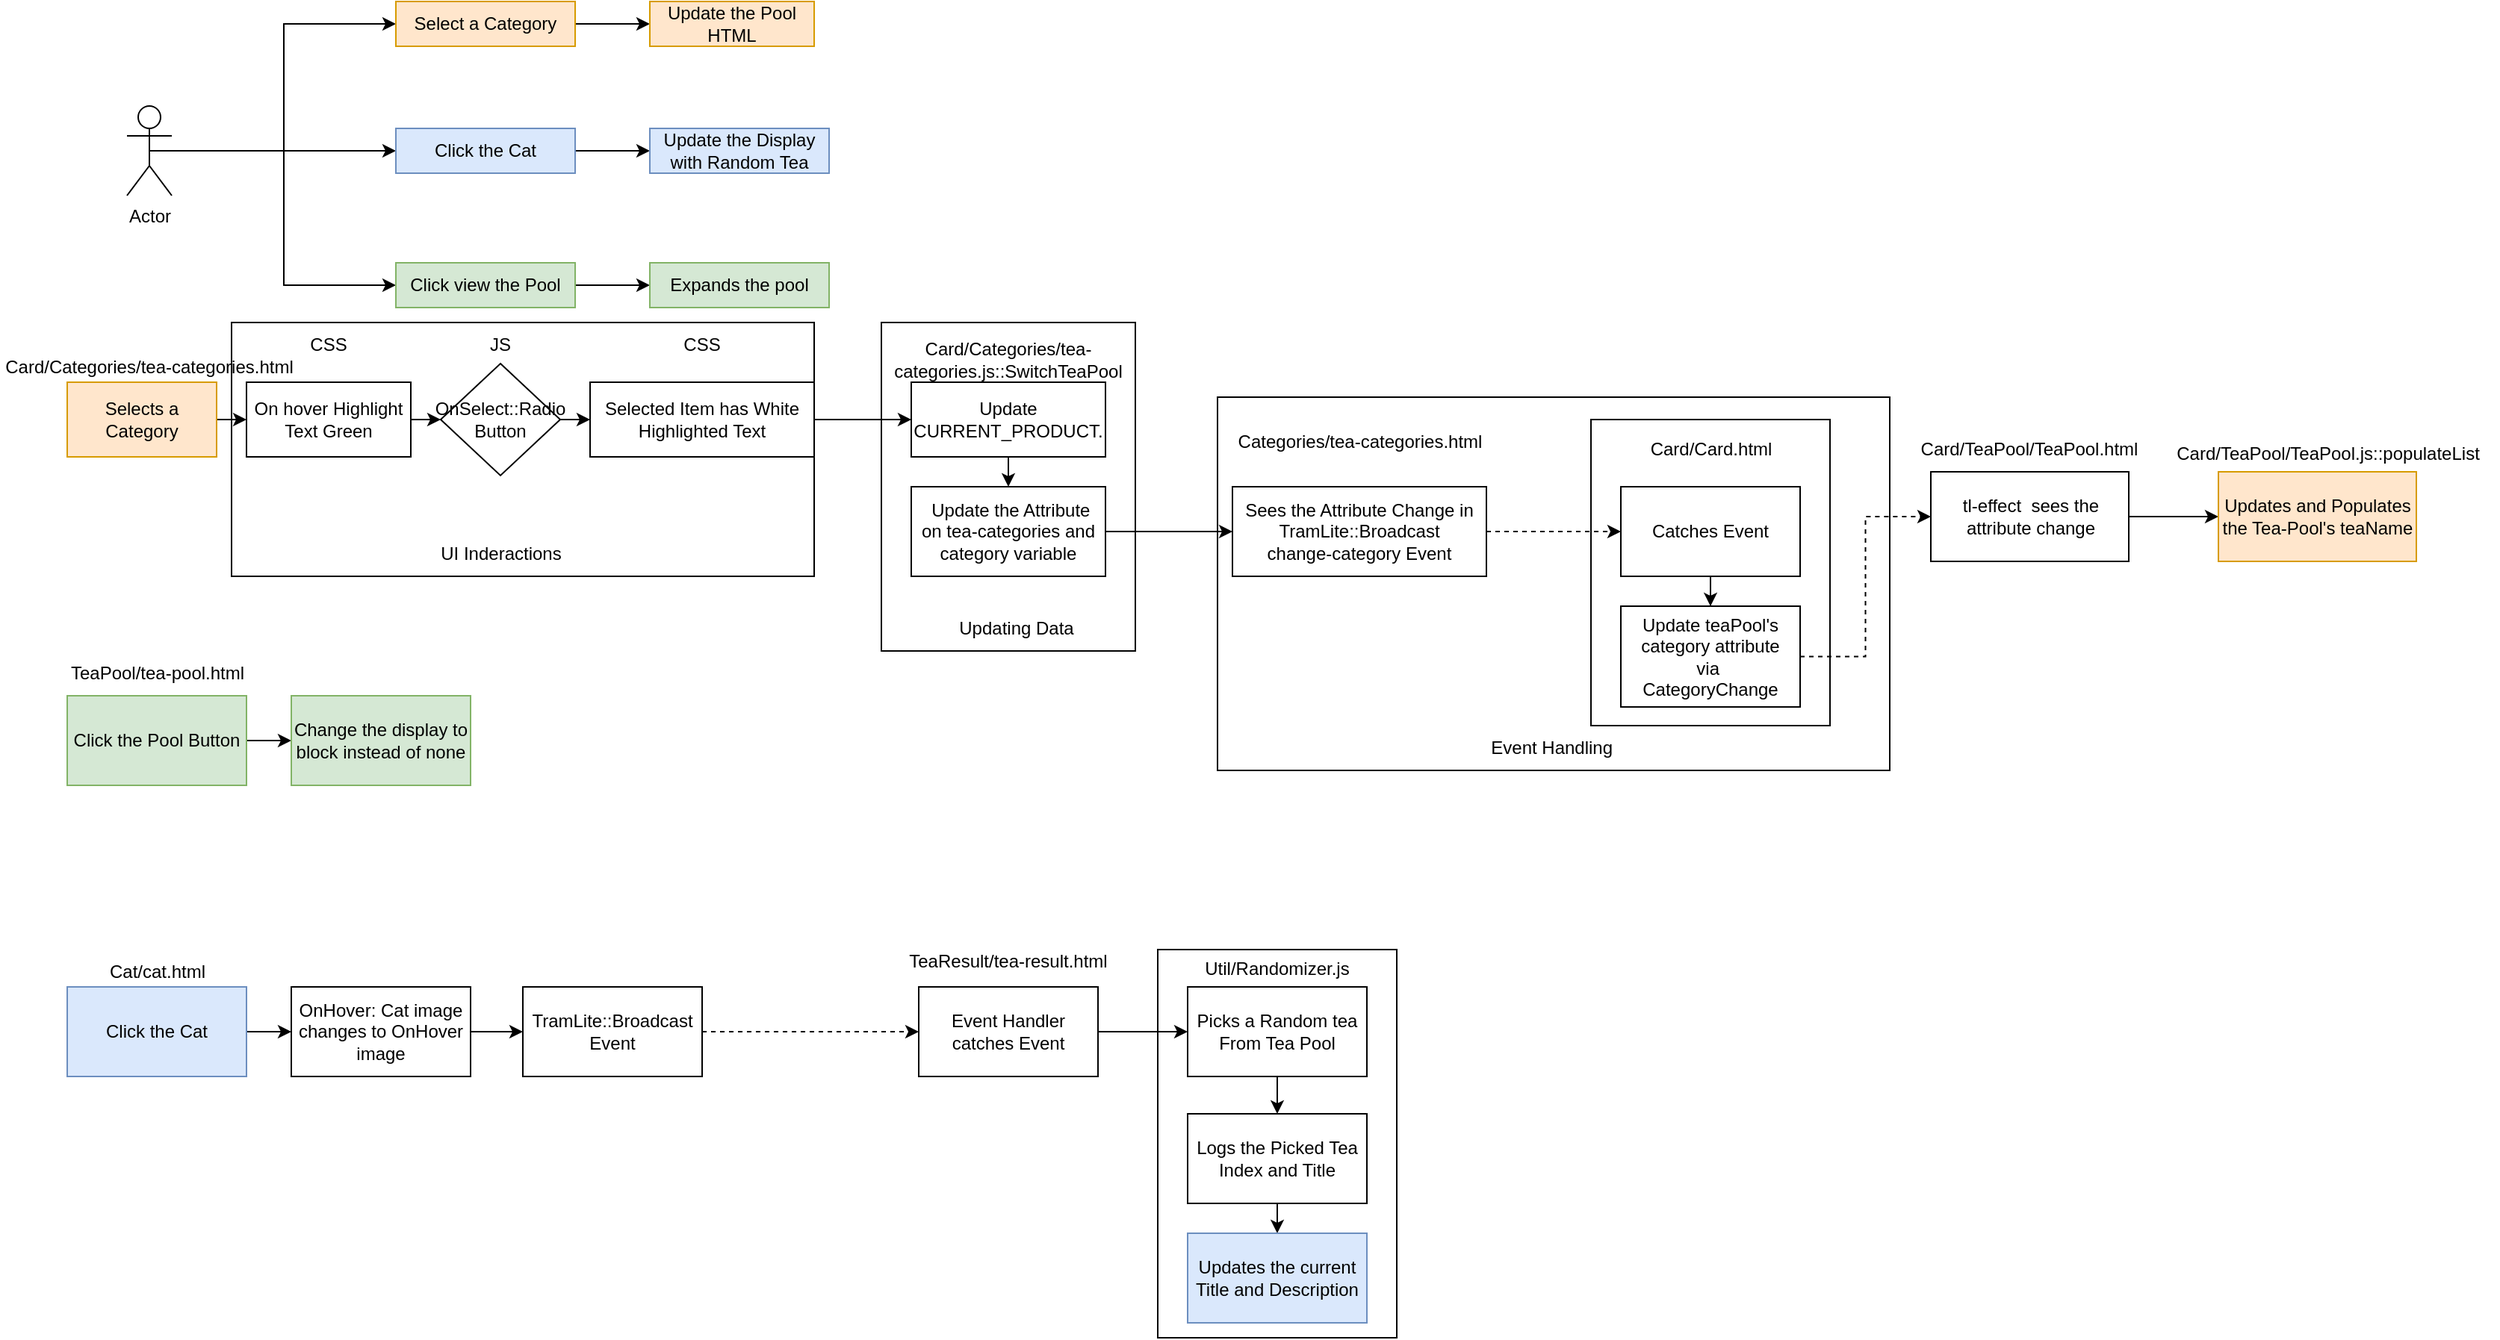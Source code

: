 <mxfile version="22.1.11" type="github">
  <diagram name="Page-1" id="3CD9Jlh-L_q3NiRnQQOs">
    <mxGraphModel dx="1834" dy="667" grid="1" gridSize="10" guides="1" tooltips="1" connect="1" arrows="1" fold="1" page="1" pageScale="1" pageWidth="850" pageHeight="1100" math="0" shadow="0">
      <root>
        <mxCell id="0" />
        <mxCell id="1" parent="0" />
        <mxCell id="4JcPdILOncyuFe6q546g-22" value="" style="rounded=0;whiteSpace=wrap;html=1;" parent="1" vertex="1">
          <mxGeometry x="770" y="300" width="450" height="250" as="geometry" />
        </mxCell>
        <mxCell id="4JcPdILOncyuFe6q546g-18" value="" style="rounded=0;whiteSpace=wrap;html=1;" parent="1" vertex="1">
          <mxGeometry x="110" y="250" width="390" height="170" as="geometry" />
        </mxCell>
        <mxCell id="4JcPdILOncyuFe6q546g-7" value="" style="whiteSpace=wrap;html=1;" parent="1" vertex="1">
          <mxGeometry x="1020" y="315" width="160" height="205" as="geometry" />
        </mxCell>
        <mxCell id="jVrqQYl2YKboR_f-lFe1-4" style="edgeStyle=orthogonalEdgeStyle;rounded=0;orthogonalLoop=1;jettySize=auto;html=1;exitX=0.5;exitY=0.5;exitDx=0;exitDy=0;exitPerimeter=0;entryX=0;entryY=0.5;entryDx=0;entryDy=0;" parent="1" source="jVrqQYl2YKboR_f-lFe1-1" target="jVrqQYl2YKboR_f-lFe1-7" edge="1">
          <mxGeometry relative="1" as="geometry">
            <mxPoint x="220" y="110" as="targetPoint" />
          </mxGeometry>
        </mxCell>
        <mxCell id="jVrqQYl2YKboR_f-lFe1-8" style="edgeStyle=orthogonalEdgeStyle;rounded=0;orthogonalLoop=1;jettySize=auto;html=1;exitX=0.5;exitY=0.5;exitDx=0;exitDy=0;exitPerimeter=0;entryX=0;entryY=0.5;entryDx=0;entryDy=0;" parent="1" source="jVrqQYl2YKboR_f-lFe1-1" target="jVrqQYl2YKboR_f-lFe1-5" edge="1">
          <mxGeometry relative="1" as="geometry" />
        </mxCell>
        <mxCell id="jVrqQYl2YKboR_f-lFe1-9" style="edgeStyle=orthogonalEdgeStyle;rounded=0;orthogonalLoop=1;jettySize=auto;html=1;exitX=0.5;exitY=0.5;exitDx=0;exitDy=0;exitPerimeter=0;entryX=0;entryY=0.5;entryDx=0;entryDy=0;" parent="1" source="jVrqQYl2YKboR_f-lFe1-1" target="jVrqQYl2YKboR_f-lFe1-6" edge="1">
          <mxGeometry relative="1" as="geometry">
            <Array as="points">
              <mxPoint x="145" y="135" />
              <mxPoint x="145" y="225" />
            </Array>
          </mxGeometry>
        </mxCell>
        <mxCell id="jVrqQYl2YKboR_f-lFe1-1" value="Actor" style="shape=umlActor;verticalLabelPosition=bottom;verticalAlign=top;html=1;outlineConnect=0;" parent="1" vertex="1">
          <mxGeometry x="40" y="105" width="30" height="60" as="geometry" />
        </mxCell>
        <mxCell id="jVrqQYl2YKboR_f-lFe1-17" style="edgeStyle=orthogonalEdgeStyle;rounded=0;orthogonalLoop=1;jettySize=auto;html=1;exitX=1;exitY=0.5;exitDx=0;exitDy=0;entryX=0;entryY=0.5;entryDx=0;entryDy=0;" parent="1" source="jVrqQYl2YKboR_f-lFe1-5" edge="1">
          <mxGeometry relative="1" as="geometry">
            <mxPoint x="390" y="135" as="targetPoint" />
          </mxGeometry>
        </mxCell>
        <mxCell id="jVrqQYl2YKboR_f-lFe1-5" value="Click the Cat" style="rounded=0;whiteSpace=wrap;html=1;fillColor=#dae8fc;strokeColor=#6c8ebf;" parent="1" vertex="1">
          <mxGeometry x="220" y="120" width="120" height="30" as="geometry" />
        </mxCell>
        <mxCell id="jVrqQYl2YKboR_f-lFe1-21" style="edgeStyle=orthogonalEdgeStyle;rounded=0;orthogonalLoop=1;jettySize=auto;html=1;exitX=1;exitY=0.5;exitDx=0;exitDy=0;entryX=0;entryY=0.5;entryDx=0;entryDy=0;" parent="1" source="jVrqQYl2YKboR_f-lFe1-6" target="jVrqQYl2YKboR_f-lFe1-20" edge="1">
          <mxGeometry relative="1" as="geometry" />
        </mxCell>
        <mxCell id="jVrqQYl2YKboR_f-lFe1-6" value="Click view the Pool" style="rounded=0;whiteSpace=wrap;html=1;fillColor=#d5e8d4;strokeColor=#82b366;" parent="1" vertex="1">
          <mxGeometry x="220" y="210" width="120" height="30" as="geometry" />
        </mxCell>
        <mxCell id="jVrqQYl2YKboR_f-lFe1-13" style="edgeStyle=orthogonalEdgeStyle;rounded=0;orthogonalLoop=1;jettySize=auto;html=1;exitX=1;exitY=0.5;exitDx=0;exitDy=0;entryX=0;entryY=0.5;entryDx=0;entryDy=0;" parent="1" source="jVrqQYl2YKboR_f-lFe1-7" edge="1">
          <mxGeometry relative="1" as="geometry">
            <mxPoint x="390" y="50" as="targetPoint" />
          </mxGeometry>
        </mxCell>
        <mxCell id="jVrqQYl2YKboR_f-lFe1-7" value="Select a Category" style="rounded=0;whiteSpace=wrap;html=1;fillColor=#ffe6cc;strokeColor=#d79b00;" parent="1" vertex="1">
          <mxGeometry x="220" y="35" width="120" height="30" as="geometry" />
        </mxCell>
        <mxCell id="jVrqQYl2YKboR_f-lFe1-14" value="Update the Pool HTML" style="rounded=0;whiteSpace=wrap;html=1;fillColor=#ffe6cc;strokeColor=#d79b00;" parent="1" vertex="1">
          <mxGeometry x="390" y="35" width="110" height="30" as="geometry" />
        </mxCell>
        <mxCell id="jVrqQYl2YKboR_f-lFe1-18" value="Update the Display with Random Tea" style="rounded=0;whiteSpace=wrap;html=1;fillColor=#dae8fc;strokeColor=#6c8ebf;" parent="1" vertex="1">
          <mxGeometry x="390" y="120" width="120" height="30" as="geometry" />
        </mxCell>
        <mxCell id="jVrqQYl2YKboR_f-lFe1-20" value="Expands the pool" style="rounded=0;whiteSpace=wrap;html=1;fillColor=#d5e8d4;strokeColor=#82b366;" parent="1" vertex="1">
          <mxGeometry x="390" y="210" width="120" height="30" as="geometry" />
        </mxCell>
        <mxCell id="jVrqQYl2YKboR_f-lFe1-24" style="edgeStyle=orthogonalEdgeStyle;rounded=0;orthogonalLoop=1;jettySize=auto;html=1;exitX=1;exitY=0.5;exitDx=0;exitDy=0;entryX=0;entryY=0.5;entryDx=0;entryDy=0;" parent="1" source="jVrqQYl2YKboR_f-lFe1-22" target="jVrqQYl2YKboR_f-lFe1-23" edge="1">
          <mxGeometry relative="1" as="geometry" />
        </mxCell>
        <mxCell id="jVrqQYl2YKboR_f-lFe1-22" value="Selects a Category" style="rounded=0;whiteSpace=wrap;html=1;fillColor=#ffe6cc;strokeColor=#d79b00;" parent="1" vertex="1">
          <mxGeometry y="290" width="100" height="50" as="geometry" />
        </mxCell>
        <mxCell id="jVrqQYl2YKboR_f-lFe1-32" style="edgeStyle=orthogonalEdgeStyle;rounded=0;orthogonalLoop=1;jettySize=auto;html=1;exitX=1;exitY=0.5;exitDx=0;exitDy=0;entryX=0;entryY=0.5;entryDx=0;entryDy=0;" parent="1" source="jVrqQYl2YKboR_f-lFe1-23" target="jVrqQYl2YKboR_f-lFe1-30" edge="1">
          <mxGeometry relative="1" as="geometry" />
        </mxCell>
        <mxCell id="jVrqQYl2YKboR_f-lFe1-23" value="On hover Highlight Text Green" style="rounded=0;whiteSpace=wrap;html=1;" parent="1" vertex="1">
          <mxGeometry x="120" y="290" width="110" height="50" as="geometry" />
        </mxCell>
        <mxCell id="jVrqQYl2YKboR_f-lFe1-25" value="Selected Item has White Highlighted Text" style="rounded=0;whiteSpace=wrap;html=1;" parent="1" vertex="1">
          <mxGeometry x="350" y="290" width="150" height="50" as="geometry" />
        </mxCell>
        <mxCell id="jVrqQYl2YKboR_f-lFe1-33" style="edgeStyle=orthogonalEdgeStyle;rounded=0;orthogonalLoop=1;jettySize=auto;html=1;exitX=1;exitY=0.5;exitDx=0;exitDy=0;entryX=0;entryY=0.5;entryDx=0;entryDy=0;" parent="1" source="jVrqQYl2YKboR_f-lFe1-30" target="jVrqQYl2YKboR_f-lFe1-25" edge="1">
          <mxGeometry relative="1" as="geometry" />
        </mxCell>
        <mxCell id="jVrqQYl2YKboR_f-lFe1-30" value="OnSelect::Radio Button" style="rhombus;whiteSpace=wrap;html=1;" parent="1" vertex="1">
          <mxGeometry x="250" y="277.5" width="80" height="75" as="geometry" />
        </mxCell>
        <mxCell id="jVrqQYl2YKboR_f-lFe1-42" value="CSS" style="text;html=1;strokeColor=none;fillColor=none;align=center;verticalAlign=middle;whiteSpace=wrap;rounded=0;" parent="1" vertex="1">
          <mxGeometry x="145" y="250" width="60" height="30" as="geometry" />
        </mxCell>
        <mxCell id="jVrqQYl2YKboR_f-lFe1-43" value="Card/Categories/tea-categories.html" style="text;html=1;strokeColor=none;fillColor=none;align=center;verticalAlign=middle;whiteSpace=wrap;rounded=0;" parent="1" vertex="1">
          <mxGeometry x="-45" y="270" width="200" height="20" as="geometry" />
        </mxCell>
        <mxCell id="jVrqQYl2YKboR_f-lFe1-47" value="JS" style="text;html=1;strokeColor=none;fillColor=none;align=center;verticalAlign=middle;whiteSpace=wrap;rounded=0;" parent="1" vertex="1">
          <mxGeometry x="260" y="250" width="60" height="30" as="geometry" />
        </mxCell>
        <mxCell id="jVrqQYl2YKboR_f-lFe1-48" value="CSS" style="text;html=1;strokeColor=none;fillColor=none;align=center;verticalAlign=middle;whiteSpace=wrap;rounded=0;" parent="1" vertex="1">
          <mxGeometry x="395" y="250" width="60" height="30" as="geometry" />
        </mxCell>
        <mxCell id="jVrqQYl2YKboR_f-lFe1-55" style="edgeStyle=orthogonalEdgeStyle;rounded=0;orthogonalLoop=1;jettySize=auto;html=1;exitX=1;exitY=0.5;exitDx=0;exitDy=0;entryX=0;entryY=0.5;entryDx=0;entryDy=0;" parent="1" source="jVrqQYl2YKboR_f-lFe1-50" target="jVrqQYl2YKboR_f-lFe1-51" edge="1">
          <mxGeometry relative="1" as="geometry" />
        </mxCell>
        <mxCell id="jVrqQYl2YKboR_f-lFe1-50" value="Click the Cat" style="rounded=0;whiteSpace=wrap;html=1;fillColor=#dae8fc;strokeColor=#6c8ebf;" parent="1" vertex="1">
          <mxGeometry y="695" width="120" height="60" as="geometry" />
        </mxCell>
        <mxCell id="jVrqQYl2YKboR_f-lFe1-56" style="edgeStyle=orthogonalEdgeStyle;rounded=0;orthogonalLoop=1;jettySize=auto;html=1;exitX=1;exitY=0.5;exitDx=0;exitDy=0;entryX=0;entryY=0.5;entryDx=0;entryDy=0;" parent="1" source="jVrqQYl2YKboR_f-lFe1-51" target="jVrqQYl2YKboR_f-lFe1-52" edge="1">
          <mxGeometry relative="1" as="geometry" />
        </mxCell>
        <mxCell id="jVrqQYl2YKboR_f-lFe1-51" value="OnHover: Cat image changes to OnHover image" style="rounded=0;whiteSpace=wrap;html=1;" parent="1" vertex="1">
          <mxGeometry x="150" y="695" width="120" height="60" as="geometry" />
        </mxCell>
        <mxCell id="jVrqQYl2YKboR_f-lFe1-57" style="edgeStyle=orthogonalEdgeStyle;rounded=0;orthogonalLoop=1;jettySize=auto;html=1;exitX=1;exitY=0.5;exitDx=0;exitDy=0;entryX=0;entryY=0.5;entryDx=0;entryDy=0;dashed=1;" parent="1" source="jVrqQYl2YKboR_f-lFe1-52" target="jVrqQYl2YKboR_f-lFe1-53" edge="1">
          <mxGeometry relative="1" as="geometry" />
        </mxCell>
        <mxCell id="jVrqQYl2YKboR_f-lFe1-52" value="TramLite::Broadcast Event" style="rounded=0;whiteSpace=wrap;html=1;" parent="1" vertex="1">
          <mxGeometry x="305" y="695" width="120" height="60" as="geometry" />
        </mxCell>
        <mxCell id="jVrqQYl2YKboR_f-lFe1-53" value="Event Handler catches Event" style="rounded=0;whiteSpace=wrap;html=1;" parent="1" vertex="1">
          <mxGeometry x="570" y="695" width="120" height="60" as="geometry" />
        </mxCell>
        <mxCell id="jVrqQYl2YKboR_f-lFe1-61" value="" style="rounded=0;whiteSpace=wrap;html=1;align=center;" parent="1" vertex="1">
          <mxGeometry x="730" y="670" width="160" height="260" as="geometry" />
        </mxCell>
        <mxCell id="jVrqQYl2YKboR_f-lFe1-60" style="edgeStyle=orthogonalEdgeStyle;rounded=0;orthogonalLoop=1;jettySize=auto;html=1;exitX=1;exitY=0.5;exitDx=0;exitDy=0;entryX=0;entryY=0.5;entryDx=0;entryDy=0;" parent="1" source="jVrqQYl2YKboR_f-lFe1-53" target="jVrqQYl2YKboR_f-lFe1-58" edge="1">
          <mxGeometry relative="1" as="geometry" />
        </mxCell>
        <mxCell id="jVrqQYl2YKboR_f-lFe1-54" value="TeaResult/tea-result.html" style="text;html=1;strokeColor=none;fillColor=none;align=center;verticalAlign=middle;whiteSpace=wrap;rounded=0;" parent="1" vertex="1">
          <mxGeometry x="560" y="660" width="140" height="35" as="geometry" />
        </mxCell>
        <mxCell id="jVrqQYl2YKboR_f-lFe1-73" value="" style="rounded=0;whiteSpace=wrap;html=1;" parent="1" vertex="1">
          <mxGeometry x="545" y="250" width="170" height="220" as="geometry" />
        </mxCell>
        <mxCell id="jVrqQYl2YKboR_f-lFe1-65" style="edgeStyle=orthogonalEdgeStyle;rounded=0;orthogonalLoop=1;jettySize=auto;html=1;exitX=0.5;exitY=1;exitDx=0;exitDy=0;entryX=0.5;entryY=0;entryDx=0;entryDy=0;" parent="1" source="jVrqQYl2YKboR_f-lFe1-58" target="jVrqQYl2YKboR_f-lFe1-64" edge="1">
          <mxGeometry relative="1" as="geometry" />
        </mxCell>
        <mxCell id="jVrqQYl2YKboR_f-lFe1-58" value="Picks a Random tea From Tea Pool" style="rounded=0;whiteSpace=wrap;html=1;" parent="1" vertex="1">
          <mxGeometry x="750" y="695" width="120" height="60" as="geometry" />
        </mxCell>
        <mxCell id="jVrqQYl2YKboR_f-lFe1-59" value="Util/Randomizer.js" style="text;html=1;strokeColor=none;fillColor=none;align=center;verticalAlign=middle;whiteSpace=wrap;rounded=0;" parent="1" vertex="1">
          <mxGeometry x="760" y="670" width="100" height="25" as="geometry" />
        </mxCell>
        <mxCell id="jVrqQYl2YKboR_f-lFe1-67" style="edgeStyle=orthogonalEdgeStyle;rounded=0;orthogonalLoop=1;jettySize=auto;html=1;exitX=0.5;exitY=1;exitDx=0;exitDy=0;entryX=0.5;entryY=0;entryDx=0;entryDy=0;" parent="1" source="jVrqQYl2YKboR_f-lFe1-64" target="jVrqQYl2YKboR_f-lFe1-66" edge="1">
          <mxGeometry relative="1" as="geometry" />
        </mxCell>
        <mxCell id="jVrqQYl2YKboR_f-lFe1-64" value="Logs the Picked Tea Index and Title" style="rounded=0;whiteSpace=wrap;html=1;" parent="1" vertex="1">
          <mxGeometry x="750" y="780" width="120" height="60" as="geometry" />
        </mxCell>
        <mxCell id="jVrqQYl2YKboR_f-lFe1-66" value="Updates the current Title and Description" style="rounded=0;whiteSpace=wrap;html=1;fillColor=#dae8fc;strokeColor=#6c8ebf;" parent="1" vertex="1">
          <mxGeometry x="750" y="860" width="120" height="60" as="geometry" />
        </mxCell>
        <mxCell id="jVrqQYl2YKboR_f-lFe1-68" value="Cat/cat.html" style="text;html=1;align=center;verticalAlign=middle;resizable=0;points=[];autosize=1;strokeColor=none;fillColor=none;" parent="1" vertex="1">
          <mxGeometry x="15" y="670" width="90" height="30" as="geometry" />
        </mxCell>
        <mxCell id="jVrqQYl2YKboR_f-lFe1-34" style="edgeStyle=orthogonalEdgeStyle;rounded=0;orthogonalLoop=1;jettySize=auto;html=1;exitX=0.5;exitY=1;exitDx=0;exitDy=0;entryX=0.5;entryY=0;entryDx=0;entryDy=0;" parent="1" source="jVrqQYl2YKboR_f-lFe1-27" target="jVrqQYl2YKboR_f-lFe1-29" edge="1">
          <mxGeometry relative="1" as="geometry" />
        </mxCell>
        <mxCell id="jVrqQYl2YKboR_f-lFe1-27" value="Update CURRENT_PRODUCT." style="rounded=0;whiteSpace=wrap;html=1;" parent="1" vertex="1">
          <mxGeometry x="565" y="290" width="130" height="50" as="geometry" />
        </mxCell>
        <mxCell id="jVrqQYl2YKboR_f-lFe1-77" style="edgeStyle=orthogonalEdgeStyle;rounded=0;orthogonalLoop=1;jettySize=auto;html=1;exitX=0;exitY=0.5;exitDx=0;exitDy=0;entryX=1;entryY=0.5;entryDx=0;entryDy=0;strokeColor=none;startArrow=classic;startFill=1;" parent="1" source="jVrqQYl2YKboR_f-lFe1-29" edge="1">
          <mxGeometry relative="1" as="geometry">
            <mxPoint x="310" y="437.5" as="targetPoint" />
          </mxGeometry>
        </mxCell>
        <mxCell id="4JcPdILOncyuFe6q546g-4" style="edgeStyle=orthogonalEdgeStyle;rounded=0;orthogonalLoop=1;jettySize=auto;html=1;exitX=1;exitY=0.5;exitDx=0;exitDy=0;entryX=0;entryY=0.5;entryDx=0;entryDy=0;" parent="1" source="jVrqQYl2YKboR_f-lFe1-29" target="jVrqQYl2YKboR_f-lFe1-36" edge="1">
          <mxGeometry relative="1" as="geometry" />
        </mxCell>
        <mxCell id="jVrqQYl2YKboR_f-lFe1-29" value="&amp;nbsp;Update the Attribute&lt;br&gt;on tea-categories and&lt;br&gt;category variable" style="rounded=0;whiteSpace=wrap;html=1;" parent="1" vertex="1">
          <mxGeometry x="565" y="360" width="130" height="60" as="geometry" />
        </mxCell>
        <mxCell id="jVrqQYl2YKboR_f-lFe1-36" value="Sees the Attribute Change in&lt;br&gt;TramLite::Broadcast &lt;br&gt;change-category Event" style="rounded=0;whiteSpace=wrap;html=1;" parent="1" vertex="1">
          <mxGeometry x="780" y="360" width="170" height="60" as="geometry" />
        </mxCell>
        <mxCell id="jVrqQYl2YKboR_f-lFe1-45" value="Card/Categories/tea-categories.js::SwitchTeaPool" style="text;html=1;strokeColor=none;fillColor=none;align=center;verticalAlign=middle;whiteSpace=wrap;rounded=0;" parent="1" vertex="1">
          <mxGeometry x="545" y="260" width="170" height="30" as="geometry" />
        </mxCell>
        <mxCell id="jVrqQYl2YKboR_f-lFe1-40" style="edgeStyle=orthogonalEdgeStyle;rounded=0;orthogonalLoop=1;jettySize=auto;html=1;exitX=1;exitY=0.5;exitDx=0;exitDy=0;dashed=1;entryX=0;entryY=0.5;entryDx=0;entryDy=0;" parent="1" source="jVrqQYl2YKboR_f-lFe1-36" target="4JcPdILOncyuFe6q546g-5" edge="1">
          <mxGeometry relative="1" as="geometry">
            <mxPoint x="1030" y="380" as="targetPoint" />
          </mxGeometry>
        </mxCell>
        <mxCell id="jVrqQYl2YKboR_f-lFe1-28" style="edgeStyle=orthogonalEdgeStyle;rounded=0;orthogonalLoop=1;jettySize=auto;html=1;exitX=1;exitY=0.5;exitDx=0;exitDy=0;entryX=0;entryY=0.5;entryDx=0;entryDy=0;" parent="1" source="jVrqQYl2YKboR_f-lFe1-25" target="jVrqQYl2YKboR_f-lFe1-27" edge="1">
          <mxGeometry relative="1" as="geometry" />
        </mxCell>
        <mxCell id="jVrqQYl2YKboR_f-lFe1-82" style="edgeStyle=orthogonalEdgeStyle;rounded=0;orthogonalLoop=1;jettySize=auto;html=1;exitX=1;exitY=0.5;exitDx=0;exitDy=0;entryX=0;entryY=0.5;entryDx=0;entryDy=0;" parent="1" source="jVrqQYl2YKboR_f-lFe1-80" target="jVrqQYl2YKboR_f-lFe1-81" edge="1">
          <mxGeometry relative="1" as="geometry" />
        </mxCell>
        <mxCell id="jVrqQYl2YKboR_f-lFe1-80" value="Click the Pool Button" style="rounded=0;whiteSpace=wrap;html=1;fillColor=#d5e8d4;strokeColor=#82b366;" parent="1" vertex="1">
          <mxGeometry y="500" width="120" height="60" as="geometry" />
        </mxCell>
        <mxCell id="jVrqQYl2YKboR_f-lFe1-81" value="Change the display to block instead of none" style="rounded=0;whiteSpace=wrap;html=1;fillColor=#d5e8d4;strokeColor=#82b366;" parent="1" vertex="1">
          <mxGeometry x="150" y="500" width="120" height="60" as="geometry" />
        </mxCell>
        <mxCell id="jVrqQYl2YKboR_f-lFe1-83" value="TeaPool/tea-pool.html" style="text;html=1;align=center;verticalAlign=middle;resizable=0;points=[];autosize=1;strokeColor=none;fillColor=none;" parent="1" vertex="1">
          <mxGeometry x="-10" y="470" width="140" height="30" as="geometry" />
        </mxCell>
        <mxCell id="4JcPdILOncyuFe6q546g-1" value="Categories/tea-categories.html" style="text;html=1;align=center;verticalAlign=middle;resizable=0;points=[];autosize=1;strokeColor=none;fillColor=none;" parent="1" vertex="1">
          <mxGeometry x="770" y="315" width="190" height="30" as="geometry" />
        </mxCell>
        <mxCell id="4JcPdILOncyuFe6q546g-9" style="edgeStyle=orthogonalEdgeStyle;rounded=0;orthogonalLoop=1;jettySize=auto;html=1;exitX=0.5;exitY=1;exitDx=0;exitDy=0;" parent="1" source="4JcPdILOncyuFe6q546g-5" target="4JcPdILOncyuFe6q546g-8" edge="1">
          <mxGeometry relative="1" as="geometry" />
        </mxCell>
        <mxCell id="4JcPdILOncyuFe6q546g-5" value="Catches Event" style="rounded=0;whiteSpace=wrap;html=1;" parent="1" vertex="1">
          <mxGeometry x="1040" y="360" width="120" height="60" as="geometry" />
        </mxCell>
        <mxCell id="4JcPdILOncyuFe6q546g-6" value="Card/Card.html" style="text;html=1;align=center;verticalAlign=middle;resizable=0;points=[];autosize=1;strokeColor=none;fillColor=none;" parent="1" vertex="1">
          <mxGeometry x="1050" y="320" width="100" height="30" as="geometry" />
        </mxCell>
        <mxCell id="4JcPdILOncyuFe6q546g-12" style="edgeStyle=orthogonalEdgeStyle;rounded=0;orthogonalLoop=1;jettySize=auto;html=1;exitX=1;exitY=0.5;exitDx=0;exitDy=0;entryX=0;entryY=0.5;entryDx=0;entryDy=0;dashed=1;" parent="1" source="4JcPdILOncyuFe6q546g-8" target="4JcPdILOncyuFe6q546g-10" edge="1">
          <mxGeometry relative="1" as="geometry" />
        </mxCell>
        <mxCell id="4JcPdILOncyuFe6q546g-8" value="Update teaPool&#39;s category attribute&lt;br&gt;via&amp;nbsp;&lt;br&gt;CategoryChange" style="whiteSpace=wrap;html=1;" parent="1" vertex="1">
          <mxGeometry x="1040" y="440" width="120" height="67.5" as="geometry" />
        </mxCell>
        <mxCell id="4JcPdILOncyuFe6q546g-24" style="edgeStyle=orthogonalEdgeStyle;rounded=0;orthogonalLoop=1;jettySize=auto;html=1;exitX=1;exitY=0.5;exitDx=0;exitDy=0;entryX=0;entryY=0.5;entryDx=0;entryDy=0;" parent="1" source="4JcPdILOncyuFe6q546g-10" target="4JcPdILOncyuFe6q546g-15" edge="1">
          <mxGeometry relative="1" as="geometry" />
        </mxCell>
        <mxCell id="4JcPdILOncyuFe6q546g-10" value="tl-effect&amp;nbsp; sees the attribute change" style="whiteSpace=wrap;html=1;" parent="1" vertex="1">
          <mxGeometry x="1247.5" y="350" width="132.5" height="60" as="geometry" />
        </mxCell>
        <mxCell id="4JcPdILOncyuFe6q546g-14" value="Card/TeaPool/TeaPool.html" style="text;html=1;align=center;verticalAlign=middle;resizable=0;points=[];autosize=1;strokeColor=none;fillColor=none;" parent="1" vertex="1">
          <mxGeometry x="1227.5" y="320" width="170" height="30" as="geometry" />
        </mxCell>
        <mxCell id="4JcPdILOncyuFe6q546g-15" value="Updates and Populates the Tea-Pool&#39;s teaName" style="whiteSpace=wrap;html=1;fillColor=#ffe6cc;strokeColor=#d79b00;" parent="1" vertex="1">
          <mxGeometry x="1440" y="350" width="132.5" height="60" as="geometry" />
        </mxCell>
        <mxCell id="4JcPdILOncyuFe6q546g-16" value="Card/TeaPool/TeaPool.js::populateList" style="text;html=1;align=center;verticalAlign=middle;resizable=0;points=[];autosize=1;strokeColor=none;fillColor=none;" parent="1" vertex="1">
          <mxGeometry x="1397.5" y="322.5" width="230" height="30" as="geometry" />
        </mxCell>
        <mxCell id="4JcPdILOncyuFe6q546g-20" value="UI Inderactions" style="text;html=1;align=center;verticalAlign=middle;resizable=0;points=[];autosize=1;strokeColor=none;fillColor=none;" parent="1" vertex="1">
          <mxGeometry x="240" y="390" width="100" height="30" as="geometry" />
        </mxCell>
        <mxCell id="4JcPdILOncyuFe6q546g-21" value="Updating Data" style="text;html=1;align=center;verticalAlign=middle;resizable=0;points=[];autosize=1;strokeColor=none;fillColor=none;" parent="1" vertex="1">
          <mxGeometry x="585" y="440" width="100" height="30" as="geometry" />
        </mxCell>
        <mxCell id="4JcPdILOncyuFe6q546g-23" value="Event Handling&amp;nbsp;" style="text;html=1;align=center;verticalAlign=middle;resizable=0;points=[];autosize=1;strokeColor=none;fillColor=none;" parent="1" vertex="1">
          <mxGeometry x="940" y="520" width="110" height="30" as="geometry" />
        </mxCell>
      </root>
    </mxGraphModel>
  </diagram>
</mxfile>
